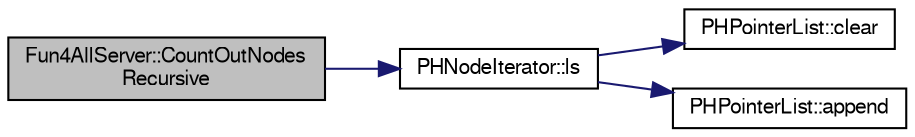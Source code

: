 digraph "Fun4AllServer::CountOutNodesRecursive"
{
  bgcolor="transparent";
  edge [fontname="FreeSans",fontsize="10",labelfontname="FreeSans",labelfontsize="10"];
  node [fontname="FreeSans",fontsize="10",shape=record];
  rankdir="LR";
  Node1 [label="Fun4AllServer::CountOutNodes\lRecursive",height=0.2,width=0.4,color="black", fillcolor="grey75", style="filled" fontcolor="black"];
  Node1 -> Node2 [color="midnightblue",fontsize="10",style="solid",fontname="FreeSans"];
  Node2 [label="PHNodeIterator::ls",height=0.2,width=0.4,color="black",URL="$d5/d07/classPHNodeIterator.html#a110a5b87a02a22deecae334f32387ffa"];
  Node2 -> Node3 [color="midnightblue",fontsize="10",style="solid",fontname="FreeSans"];
  Node3 [label="PHPointerList::clear",height=0.2,width=0.4,color="black",URL="$d6/d86/classPHPointerList.html#a560c9339d74f28f604d07dcb10a2e0be"];
  Node2 -> Node4 [color="midnightblue",fontsize="10",style="solid",fontname="FreeSans"];
  Node4 [label="PHPointerList::append",height=0.2,width=0.4,color="black",URL="$d6/d86/classPHPointerList.html#af5fc4e6958b5b90c57bfb497566f503c"];
}
